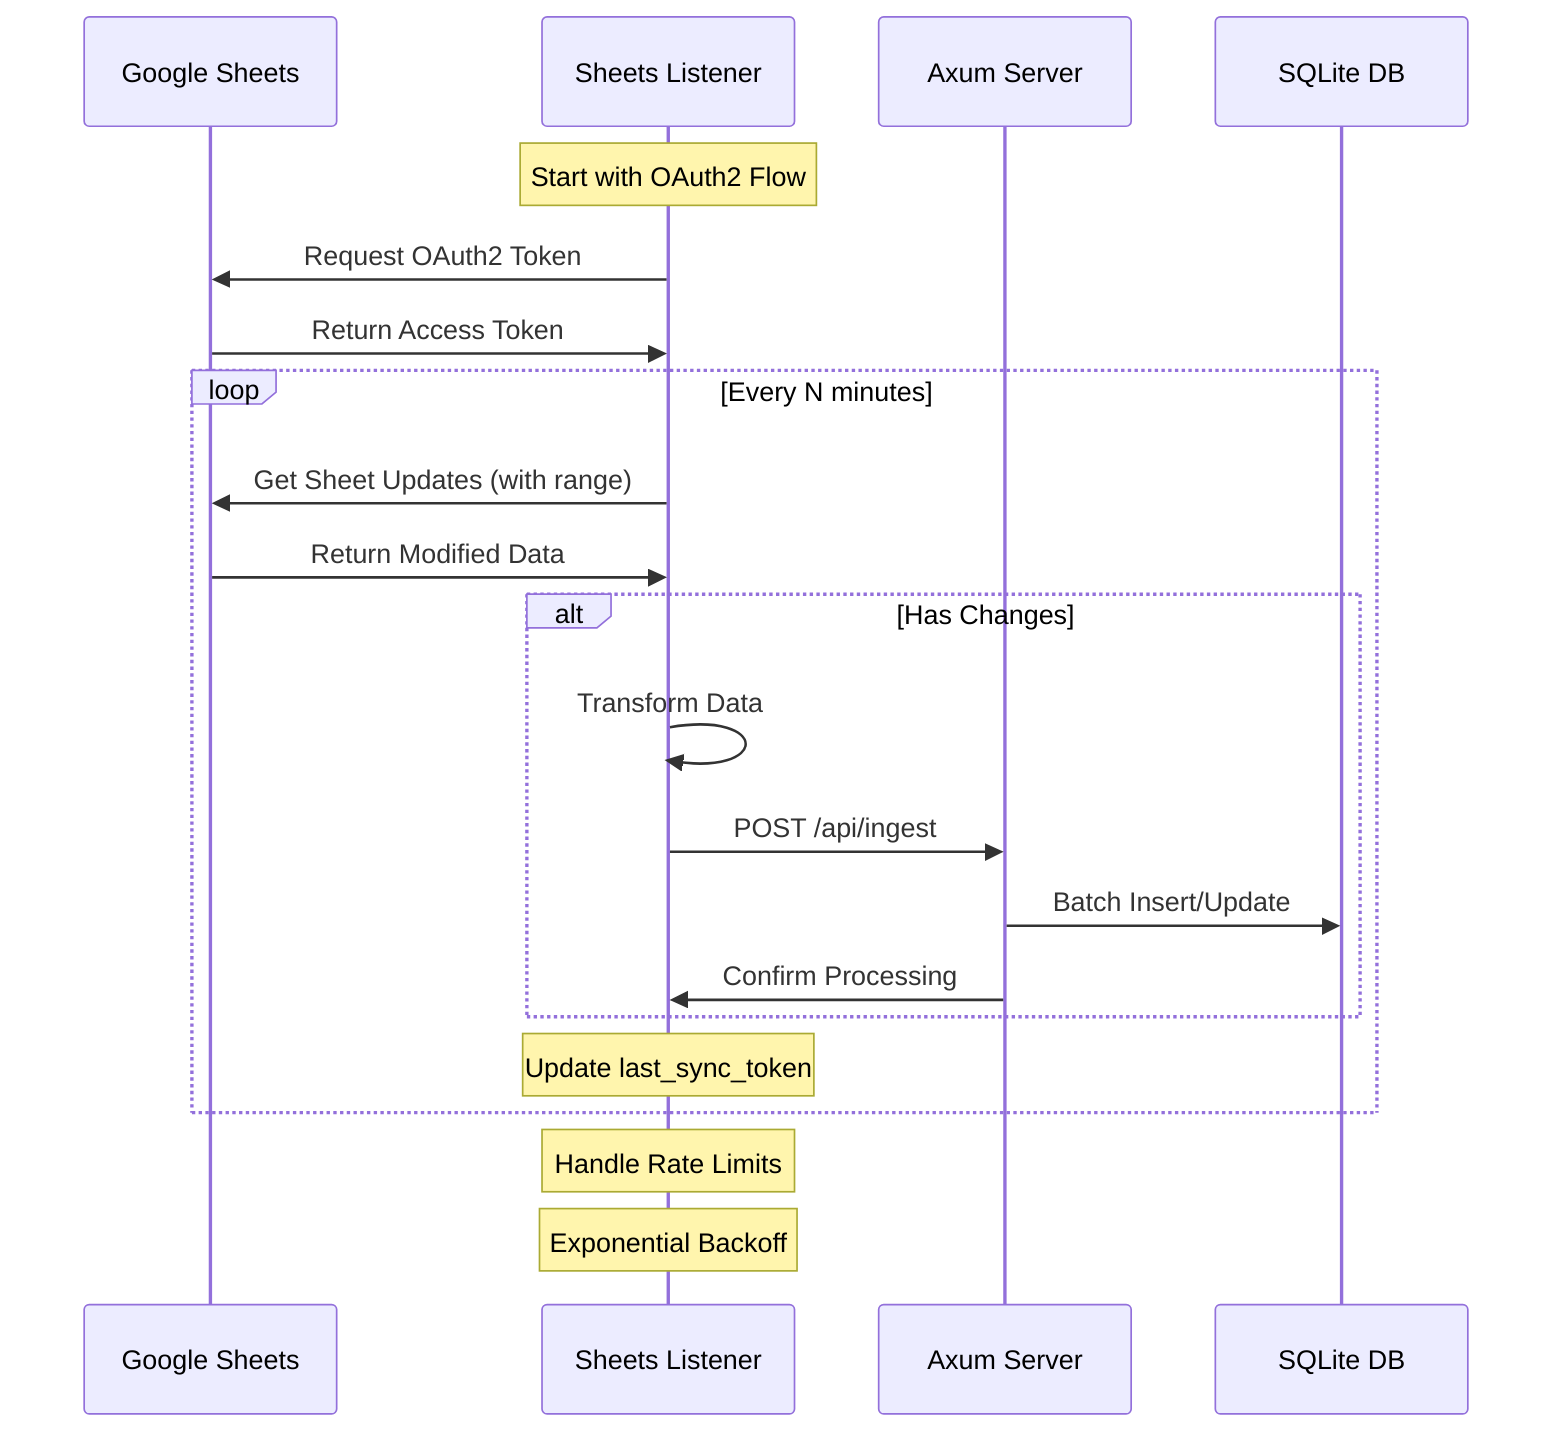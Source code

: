 sequenceDiagram
    participant S as Google Sheets
    participant L as Sheets Listener
    participant A as Axum Server
    participant D as SQLite DB

    Note over L: Start with OAuth2 Flow
    L->>S: Request OAuth2 Token
    S->>L: Return Access Token
    
    loop Every N minutes
        L->>S: Get Sheet Updates (with range)
        S->>L: Return Modified Data
        
        alt Has Changes
            L->>L: Transform Data
            L->>A: POST /api/ingest
            A->>D: Batch Insert/Update
            A->>L: Confirm Processing
        end
    
        Note over L: Update last_sync_token
    end

    Note over L: Handle Rate Limits
    Note over L: Exponential Backoff